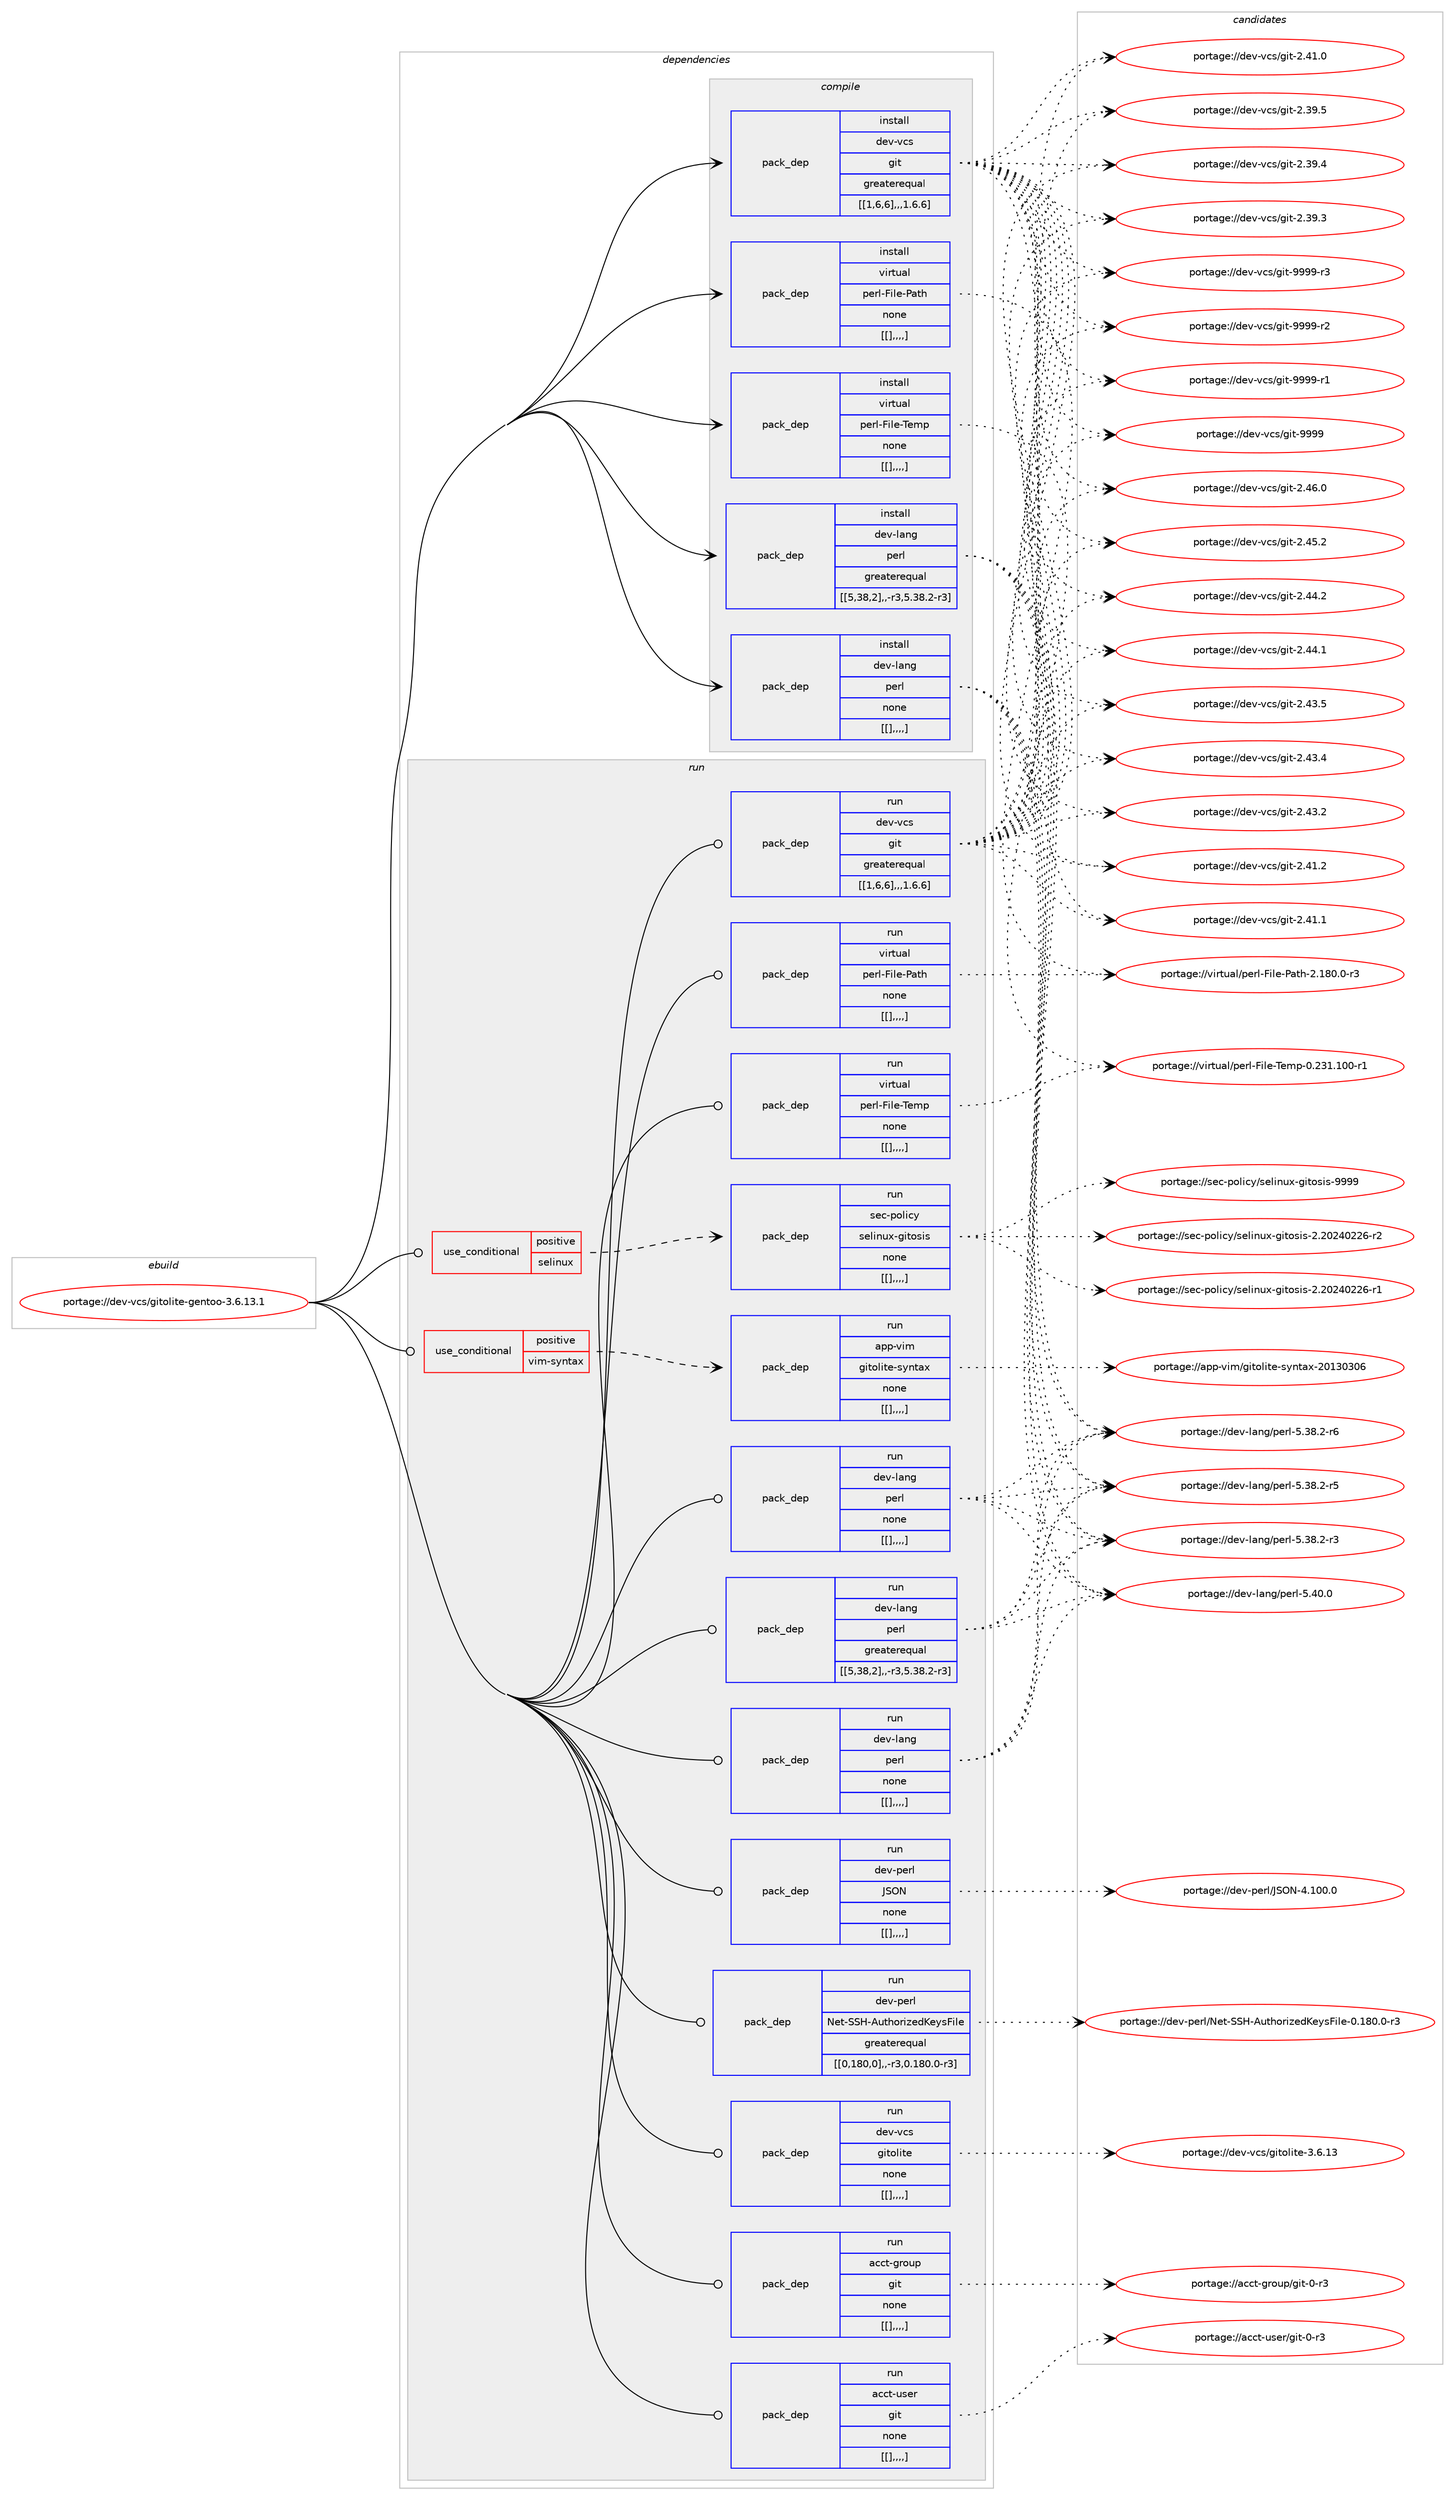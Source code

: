 digraph prolog {

# *************
# Graph options
# *************

newrank=true;
concentrate=true;
compound=true;
graph [rankdir=LR,fontname=Helvetica,fontsize=10,ranksep=1.5];#, ranksep=2.5, nodesep=0.2];
edge  [arrowhead=vee];
node  [fontname=Helvetica,fontsize=10];

# **********
# The ebuild
# **********

subgraph cluster_leftcol {
color=gray;
label=<<i>ebuild</i>>;
id [label="portage://dev-vcs/gitolite-gentoo-3.6.13.1", color=red, width=4, href="../dev-vcs/gitolite-gentoo-3.6.13.1.svg"];
}

# ****************
# The dependencies
# ****************

subgraph cluster_midcol {
color=gray;
label=<<i>dependencies</i>>;
subgraph cluster_compile {
fillcolor="#eeeeee";
style=filled;
label=<<i>compile</i>>;
subgraph pack160600 {
dependency226395 [label=<<TABLE BORDER="0" CELLBORDER="1" CELLSPACING="0" CELLPADDING="4" WIDTH="220"><TR><TD ROWSPAN="6" CELLPADDING="30">pack_dep</TD></TR><TR><TD WIDTH="110">install</TD></TR><TR><TD>dev-lang</TD></TR><TR><TD>perl</TD></TR><TR><TD>greaterequal</TD></TR><TR><TD>[[5,38,2],,-r3,5.38.2-r3]</TD></TR></TABLE>>, shape=none, color=blue];
}
id:e -> dependency226395:w [weight=20,style="solid",arrowhead="vee"];
subgraph pack160601 {
dependency226396 [label=<<TABLE BORDER="0" CELLBORDER="1" CELLSPACING="0" CELLPADDING="4" WIDTH="220"><TR><TD ROWSPAN="6" CELLPADDING="30">pack_dep</TD></TR><TR><TD WIDTH="110">install</TD></TR><TR><TD>dev-lang</TD></TR><TR><TD>perl</TD></TR><TR><TD>none</TD></TR><TR><TD>[[],,,,]</TD></TR></TABLE>>, shape=none, color=blue];
}
id:e -> dependency226396:w [weight=20,style="solid",arrowhead="vee"];
subgraph pack160602 {
dependency226397 [label=<<TABLE BORDER="0" CELLBORDER="1" CELLSPACING="0" CELLPADDING="4" WIDTH="220"><TR><TD ROWSPAN="6" CELLPADDING="30">pack_dep</TD></TR><TR><TD WIDTH="110">install</TD></TR><TR><TD>dev-vcs</TD></TR><TR><TD>git</TD></TR><TR><TD>greaterequal</TD></TR><TR><TD>[[1,6,6],,,1.6.6]</TD></TR></TABLE>>, shape=none, color=blue];
}
id:e -> dependency226397:w [weight=20,style="solid",arrowhead="vee"];
subgraph pack160603 {
dependency226398 [label=<<TABLE BORDER="0" CELLBORDER="1" CELLSPACING="0" CELLPADDING="4" WIDTH="220"><TR><TD ROWSPAN="6" CELLPADDING="30">pack_dep</TD></TR><TR><TD WIDTH="110">install</TD></TR><TR><TD>virtual</TD></TR><TR><TD>perl-File-Path</TD></TR><TR><TD>none</TD></TR><TR><TD>[[],,,,]</TD></TR></TABLE>>, shape=none, color=blue];
}
id:e -> dependency226398:w [weight=20,style="solid",arrowhead="vee"];
subgraph pack160604 {
dependency226399 [label=<<TABLE BORDER="0" CELLBORDER="1" CELLSPACING="0" CELLPADDING="4" WIDTH="220"><TR><TD ROWSPAN="6" CELLPADDING="30">pack_dep</TD></TR><TR><TD WIDTH="110">install</TD></TR><TR><TD>virtual</TD></TR><TR><TD>perl-File-Temp</TD></TR><TR><TD>none</TD></TR><TR><TD>[[],,,,]</TD></TR></TABLE>>, shape=none, color=blue];
}
id:e -> dependency226399:w [weight=20,style="solid",arrowhead="vee"];
}
subgraph cluster_compileandrun {
fillcolor="#eeeeee";
style=filled;
label=<<i>compile and run</i>>;
}
subgraph cluster_run {
fillcolor="#eeeeee";
style=filled;
label=<<i>run</i>>;
subgraph cond64340 {
dependency226400 [label=<<TABLE BORDER="0" CELLBORDER="1" CELLSPACING="0" CELLPADDING="4"><TR><TD ROWSPAN="3" CELLPADDING="10">use_conditional</TD></TR><TR><TD>positive</TD></TR><TR><TD>selinux</TD></TR></TABLE>>, shape=none, color=red];
subgraph pack160605 {
dependency226401 [label=<<TABLE BORDER="0" CELLBORDER="1" CELLSPACING="0" CELLPADDING="4" WIDTH="220"><TR><TD ROWSPAN="6" CELLPADDING="30">pack_dep</TD></TR><TR><TD WIDTH="110">run</TD></TR><TR><TD>sec-policy</TD></TR><TR><TD>selinux-gitosis</TD></TR><TR><TD>none</TD></TR><TR><TD>[[],,,,]</TD></TR></TABLE>>, shape=none, color=blue];
}
dependency226400:e -> dependency226401:w [weight=20,style="dashed",arrowhead="vee"];
}
id:e -> dependency226400:w [weight=20,style="solid",arrowhead="odot"];
subgraph cond64341 {
dependency226402 [label=<<TABLE BORDER="0" CELLBORDER="1" CELLSPACING="0" CELLPADDING="4"><TR><TD ROWSPAN="3" CELLPADDING="10">use_conditional</TD></TR><TR><TD>positive</TD></TR><TR><TD>vim-syntax</TD></TR></TABLE>>, shape=none, color=red];
subgraph pack160606 {
dependency226403 [label=<<TABLE BORDER="0" CELLBORDER="1" CELLSPACING="0" CELLPADDING="4" WIDTH="220"><TR><TD ROWSPAN="6" CELLPADDING="30">pack_dep</TD></TR><TR><TD WIDTH="110">run</TD></TR><TR><TD>app-vim</TD></TR><TR><TD>gitolite-syntax</TD></TR><TR><TD>none</TD></TR><TR><TD>[[],,,,]</TD></TR></TABLE>>, shape=none, color=blue];
}
dependency226402:e -> dependency226403:w [weight=20,style="dashed",arrowhead="vee"];
}
id:e -> dependency226402:w [weight=20,style="solid",arrowhead="odot"];
subgraph pack160607 {
dependency226404 [label=<<TABLE BORDER="0" CELLBORDER="1" CELLSPACING="0" CELLPADDING="4" WIDTH="220"><TR><TD ROWSPAN="6" CELLPADDING="30">pack_dep</TD></TR><TR><TD WIDTH="110">run</TD></TR><TR><TD>acct-group</TD></TR><TR><TD>git</TD></TR><TR><TD>none</TD></TR><TR><TD>[[],,,,]</TD></TR></TABLE>>, shape=none, color=blue];
}
id:e -> dependency226404:w [weight=20,style="solid",arrowhead="odot"];
subgraph pack160608 {
dependency226405 [label=<<TABLE BORDER="0" CELLBORDER="1" CELLSPACING="0" CELLPADDING="4" WIDTH="220"><TR><TD ROWSPAN="6" CELLPADDING="30">pack_dep</TD></TR><TR><TD WIDTH="110">run</TD></TR><TR><TD>acct-user</TD></TR><TR><TD>git</TD></TR><TR><TD>none</TD></TR><TR><TD>[[],,,,]</TD></TR></TABLE>>, shape=none, color=blue];
}
id:e -> dependency226405:w [weight=20,style="solid",arrowhead="odot"];
subgraph pack160609 {
dependency226406 [label=<<TABLE BORDER="0" CELLBORDER="1" CELLSPACING="0" CELLPADDING="4" WIDTH="220"><TR><TD ROWSPAN="6" CELLPADDING="30">pack_dep</TD></TR><TR><TD WIDTH="110">run</TD></TR><TR><TD>dev-lang</TD></TR><TR><TD>perl</TD></TR><TR><TD>greaterequal</TD></TR><TR><TD>[[5,38,2],,-r3,5.38.2-r3]</TD></TR></TABLE>>, shape=none, color=blue];
}
id:e -> dependency226406:w [weight=20,style="solid",arrowhead="odot"];
subgraph pack160610 {
dependency226407 [label=<<TABLE BORDER="0" CELLBORDER="1" CELLSPACING="0" CELLPADDING="4" WIDTH="220"><TR><TD ROWSPAN="6" CELLPADDING="30">pack_dep</TD></TR><TR><TD WIDTH="110">run</TD></TR><TR><TD>dev-lang</TD></TR><TR><TD>perl</TD></TR><TR><TD>none</TD></TR><TR><TD>[[],,,,]</TD></TR></TABLE>>, shape=none, color=blue];
}
id:e -> dependency226407:w [weight=20,style="solid",arrowhead="odot"];
subgraph pack160611 {
dependency226408 [label=<<TABLE BORDER="0" CELLBORDER="1" CELLSPACING="0" CELLPADDING="4" WIDTH="220"><TR><TD ROWSPAN="6" CELLPADDING="30">pack_dep</TD></TR><TR><TD WIDTH="110">run</TD></TR><TR><TD>dev-lang</TD></TR><TR><TD>perl</TD></TR><TR><TD>none</TD></TR><TR><TD>[[],,,,]</TD></TR></TABLE>>, shape=none, color=blue];
}
id:e -> dependency226408:w [weight=20,style="solid",arrowhead="odot"];
subgraph pack160612 {
dependency226409 [label=<<TABLE BORDER="0" CELLBORDER="1" CELLSPACING="0" CELLPADDING="4" WIDTH="220"><TR><TD ROWSPAN="6" CELLPADDING="30">pack_dep</TD></TR><TR><TD WIDTH="110">run</TD></TR><TR><TD>dev-perl</TD></TR><TR><TD>JSON</TD></TR><TR><TD>none</TD></TR><TR><TD>[[],,,,]</TD></TR></TABLE>>, shape=none, color=blue];
}
id:e -> dependency226409:w [weight=20,style="solid",arrowhead="odot"];
subgraph pack160613 {
dependency226410 [label=<<TABLE BORDER="0" CELLBORDER="1" CELLSPACING="0" CELLPADDING="4" WIDTH="220"><TR><TD ROWSPAN="6" CELLPADDING="30">pack_dep</TD></TR><TR><TD WIDTH="110">run</TD></TR><TR><TD>dev-perl</TD></TR><TR><TD>Net-SSH-AuthorizedKeysFile</TD></TR><TR><TD>greaterequal</TD></TR><TR><TD>[[0,180,0],,-r3,0.180.0-r3]</TD></TR></TABLE>>, shape=none, color=blue];
}
id:e -> dependency226410:w [weight=20,style="solid",arrowhead="odot"];
subgraph pack160614 {
dependency226411 [label=<<TABLE BORDER="0" CELLBORDER="1" CELLSPACING="0" CELLPADDING="4" WIDTH="220"><TR><TD ROWSPAN="6" CELLPADDING="30">pack_dep</TD></TR><TR><TD WIDTH="110">run</TD></TR><TR><TD>dev-vcs</TD></TR><TR><TD>git</TD></TR><TR><TD>greaterequal</TD></TR><TR><TD>[[1,6,6],,,1.6.6]</TD></TR></TABLE>>, shape=none, color=blue];
}
id:e -> dependency226411:w [weight=20,style="solid",arrowhead="odot"];
subgraph pack160615 {
dependency226412 [label=<<TABLE BORDER="0" CELLBORDER="1" CELLSPACING="0" CELLPADDING="4" WIDTH="220"><TR><TD ROWSPAN="6" CELLPADDING="30">pack_dep</TD></TR><TR><TD WIDTH="110">run</TD></TR><TR><TD>virtual</TD></TR><TR><TD>perl-File-Path</TD></TR><TR><TD>none</TD></TR><TR><TD>[[],,,,]</TD></TR></TABLE>>, shape=none, color=blue];
}
id:e -> dependency226412:w [weight=20,style="solid",arrowhead="odot"];
subgraph pack160616 {
dependency226413 [label=<<TABLE BORDER="0" CELLBORDER="1" CELLSPACING="0" CELLPADDING="4" WIDTH="220"><TR><TD ROWSPAN="6" CELLPADDING="30">pack_dep</TD></TR><TR><TD WIDTH="110">run</TD></TR><TR><TD>virtual</TD></TR><TR><TD>perl-File-Temp</TD></TR><TR><TD>none</TD></TR><TR><TD>[[],,,,]</TD></TR></TABLE>>, shape=none, color=blue];
}
id:e -> dependency226413:w [weight=20,style="solid",arrowhead="odot"];
subgraph pack160617 {
dependency226414 [label=<<TABLE BORDER="0" CELLBORDER="1" CELLSPACING="0" CELLPADDING="4" WIDTH="220"><TR><TD ROWSPAN="6" CELLPADDING="30">pack_dep</TD></TR><TR><TD WIDTH="110">run</TD></TR><TR><TD>dev-vcs</TD></TR><TR><TD>gitolite</TD></TR><TR><TD>none</TD></TR><TR><TD>[[],,,,]</TD></TR></TABLE>>, shape=none, color=blue];
}
id:e -> dependency226414:w [weight=20,style="solid",arrowhead="odot"];
}
}

# **************
# The candidates
# **************

subgraph cluster_choices {
rank=same;
color=gray;
label=<<i>candidates</i>>;

subgraph choice160600 {
color=black;
nodesep=1;
choice10010111845108971101034711210111410845534652484648 [label="portage://dev-lang/perl-5.40.0", color=red, width=4,href="../dev-lang/perl-5.40.0.svg"];
choice100101118451089711010347112101114108455346515646504511454 [label="portage://dev-lang/perl-5.38.2-r6", color=red, width=4,href="../dev-lang/perl-5.38.2-r6.svg"];
choice100101118451089711010347112101114108455346515646504511453 [label="portage://dev-lang/perl-5.38.2-r5", color=red, width=4,href="../dev-lang/perl-5.38.2-r5.svg"];
choice100101118451089711010347112101114108455346515646504511451 [label="portage://dev-lang/perl-5.38.2-r3", color=red, width=4,href="../dev-lang/perl-5.38.2-r3.svg"];
dependency226395:e -> choice10010111845108971101034711210111410845534652484648:w [style=dotted,weight="100"];
dependency226395:e -> choice100101118451089711010347112101114108455346515646504511454:w [style=dotted,weight="100"];
dependency226395:e -> choice100101118451089711010347112101114108455346515646504511453:w [style=dotted,weight="100"];
dependency226395:e -> choice100101118451089711010347112101114108455346515646504511451:w [style=dotted,weight="100"];
}
subgraph choice160601 {
color=black;
nodesep=1;
choice10010111845108971101034711210111410845534652484648 [label="portage://dev-lang/perl-5.40.0", color=red, width=4,href="../dev-lang/perl-5.40.0.svg"];
choice100101118451089711010347112101114108455346515646504511454 [label="portage://dev-lang/perl-5.38.2-r6", color=red, width=4,href="../dev-lang/perl-5.38.2-r6.svg"];
choice100101118451089711010347112101114108455346515646504511453 [label="portage://dev-lang/perl-5.38.2-r5", color=red, width=4,href="../dev-lang/perl-5.38.2-r5.svg"];
choice100101118451089711010347112101114108455346515646504511451 [label="portage://dev-lang/perl-5.38.2-r3", color=red, width=4,href="../dev-lang/perl-5.38.2-r3.svg"];
dependency226396:e -> choice10010111845108971101034711210111410845534652484648:w [style=dotted,weight="100"];
dependency226396:e -> choice100101118451089711010347112101114108455346515646504511454:w [style=dotted,weight="100"];
dependency226396:e -> choice100101118451089711010347112101114108455346515646504511453:w [style=dotted,weight="100"];
dependency226396:e -> choice100101118451089711010347112101114108455346515646504511451:w [style=dotted,weight="100"];
}
subgraph choice160602 {
color=black;
nodesep=1;
choice10010111845118991154710310511645575757574511451 [label="portage://dev-vcs/git-9999-r3", color=red, width=4,href="../dev-vcs/git-9999-r3.svg"];
choice10010111845118991154710310511645575757574511450 [label="portage://dev-vcs/git-9999-r2", color=red, width=4,href="../dev-vcs/git-9999-r2.svg"];
choice10010111845118991154710310511645575757574511449 [label="portage://dev-vcs/git-9999-r1", color=red, width=4,href="../dev-vcs/git-9999-r1.svg"];
choice1001011184511899115471031051164557575757 [label="portage://dev-vcs/git-9999", color=red, width=4,href="../dev-vcs/git-9999.svg"];
choice10010111845118991154710310511645504652544648 [label="portage://dev-vcs/git-2.46.0", color=red, width=4,href="../dev-vcs/git-2.46.0.svg"];
choice10010111845118991154710310511645504652534650 [label="portage://dev-vcs/git-2.45.2", color=red, width=4,href="../dev-vcs/git-2.45.2.svg"];
choice10010111845118991154710310511645504652524650 [label="portage://dev-vcs/git-2.44.2", color=red, width=4,href="../dev-vcs/git-2.44.2.svg"];
choice10010111845118991154710310511645504652524649 [label="portage://dev-vcs/git-2.44.1", color=red, width=4,href="../dev-vcs/git-2.44.1.svg"];
choice10010111845118991154710310511645504652514653 [label="portage://dev-vcs/git-2.43.5", color=red, width=4,href="../dev-vcs/git-2.43.5.svg"];
choice10010111845118991154710310511645504652514652 [label="portage://dev-vcs/git-2.43.4", color=red, width=4,href="../dev-vcs/git-2.43.4.svg"];
choice10010111845118991154710310511645504652514650 [label="portage://dev-vcs/git-2.43.2", color=red, width=4,href="../dev-vcs/git-2.43.2.svg"];
choice10010111845118991154710310511645504652494650 [label="portage://dev-vcs/git-2.41.2", color=red, width=4,href="../dev-vcs/git-2.41.2.svg"];
choice10010111845118991154710310511645504652494649 [label="portage://dev-vcs/git-2.41.1", color=red, width=4,href="../dev-vcs/git-2.41.1.svg"];
choice10010111845118991154710310511645504652494648 [label="portage://dev-vcs/git-2.41.0", color=red, width=4,href="../dev-vcs/git-2.41.0.svg"];
choice10010111845118991154710310511645504651574653 [label="portage://dev-vcs/git-2.39.5", color=red, width=4,href="../dev-vcs/git-2.39.5.svg"];
choice10010111845118991154710310511645504651574652 [label="portage://dev-vcs/git-2.39.4", color=red, width=4,href="../dev-vcs/git-2.39.4.svg"];
choice10010111845118991154710310511645504651574651 [label="portage://dev-vcs/git-2.39.3", color=red, width=4,href="../dev-vcs/git-2.39.3.svg"];
dependency226397:e -> choice10010111845118991154710310511645575757574511451:w [style=dotted,weight="100"];
dependency226397:e -> choice10010111845118991154710310511645575757574511450:w [style=dotted,weight="100"];
dependency226397:e -> choice10010111845118991154710310511645575757574511449:w [style=dotted,weight="100"];
dependency226397:e -> choice1001011184511899115471031051164557575757:w [style=dotted,weight="100"];
dependency226397:e -> choice10010111845118991154710310511645504652544648:w [style=dotted,weight="100"];
dependency226397:e -> choice10010111845118991154710310511645504652534650:w [style=dotted,weight="100"];
dependency226397:e -> choice10010111845118991154710310511645504652524650:w [style=dotted,weight="100"];
dependency226397:e -> choice10010111845118991154710310511645504652524649:w [style=dotted,weight="100"];
dependency226397:e -> choice10010111845118991154710310511645504652514653:w [style=dotted,weight="100"];
dependency226397:e -> choice10010111845118991154710310511645504652514652:w [style=dotted,weight="100"];
dependency226397:e -> choice10010111845118991154710310511645504652514650:w [style=dotted,weight="100"];
dependency226397:e -> choice10010111845118991154710310511645504652494650:w [style=dotted,weight="100"];
dependency226397:e -> choice10010111845118991154710310511645504652494649:w [style=dotted,weight="100"];
dependency226397:e -> choice10010111845118991154710310511645504652494648:w [style=dotted,weight="100"];
dependency226397:e -> choice10010111845118991154710310511645504651574653:w [style=dotted,weight="100"];
dependency226397:e -> choice10010111845118991154710310511645504651574652:w [style=dotted,weight="100"];
dependency226397:e -> choice10010111845118991154710310511645504651574651:w [style=dotted,weight="100"];
}
subgraph choice160603 {
color=black;
nodesep=1;
choice1181051141161179710847112101114108457010510810145809711610445504649564846484511451 [label="portage://virtual/perl-File-Path-2.180.0-r3", color=red, width=4,href="../virtual/perl-File-Path-2.180.0-r3.svg"];
dependency226398:e -> choice1181051141161179710847112101114108457010510810145809711610445504649564846484511451:w [style=dotted,weight="100"];
}
subgraph choice160604 {
color=black;
nodesep=1;
choice118105114116117971084711210111410845701051081014584101109112454846505149464948484511449 [label="portage://virtual/perl-File-Temp-0.231.100-r1", color=red, width=4,href="../virtual/perl-File-Temp-0.231.100-r1.svg"];
dependency226399:e -> choice118105114116117971084711210111410845701051081014584101109112454846505149464948484511449:w [style=dotted,weight="100"];
}
subgraph choice160605 {
color=black;
nodesep=1;
choice11510199451121111081059912147115101108105110117120451031051161111151051154557575757 [label="portage://sec-policy/selinux-gitosis-9999", color=red, width=4,href="../sec-policy/selinux-gitosis-9999.svg"];
choice115101994511211110810599121471151011081051101171204510310511611111510511545504650485052485050544511450 [label="portage://sec-policy/selinux-gitosis-2.20240226-r2", color=red, width=4,href="../sec-policy/selinux-gitosis-2.20240226-r2.svg"];
choice115101994511211110810599121471151011081051101171204510310511611111510511545504650485052485050544511449 [label="portage://sec-policy/selinux-gitosis-2.20240226-r1", color=red, width=4,href="../sec-policy/selinux-gitosis-2.20240226-r1.svg"];
dependency226401:e -> choice11510199451121111081059912147115101108105110117120451031051161111151051154557575757:w [style=dotted,weight="100"];
dependency226401:e -> choice115101994511211110810599121471151011081051101171204510310511611111510511545504650485052485050544511450:w [style=dotted,weight="100"];
dependency226401:e -> choice115101994511211110810599121471151011081051101171204510310511611111510511545504650485052485050544511449:w [style=dotted,weight="100"];
}
subgraph choice160606 {
color=black;
nodesep=1;
choice9711211245118105109471031051161111081051161014511512111011697120455048495148514854 [label="portage://app-vim/gitolite-syntax-20130306", color=red, width=4,href="../app-vim/gitolite-syntax-20130306.svg"];
dependency226403:e -> choice9711211245118105109471031051161111081051161014511512111011697120455048495148514854:w [style=dotted,weight="100"];
}
subgraph choice160607 {
color=black;
nodesep=1;
choice979999116451031141111171124710310511645484511451 [label="portage://acct-group/git-0-r3", color=red, width=4,href="../acct-group/git-0-r3.svg"];
dependency226404:e -> choice979999116451031141111171124710310511645484511451:w [style=dotted,weight="100"];
}
subgraph choice160608 {
color=black;
nodesep=1;
choice979999116451171151011144710310511645484511451 [label="portage://acct-user/git-0-r3", color=red, width=4,href="../acct-user/git-0-r3.svg"];
dependency226405:e -> choice979999116451171151011144710310511645484511451:w [style=dotted,weight="100"];
}
subgraph choice160609 {
color=black;
nodesep=1;
choice10010111845108971101034711210111410845534652484648 [label="portage://dev-lang/perl-5.40.0", color=red, width=4,href="../dev-lang/perl-5.40.0.svg"];
choice100101118451089711010347112101114108455346515646504511454 [label="portage://dev-lang/perl-5.38.2-r6", color=red, width=4,href="../dev-lang/perl-5.38.2-r6.svg"];
choice100101118451089711010347112101114108455346515646504511453 [label="portage://dev-lang/perl-5.38.2-r5", color=red, width=4,href="../dev-lang/perl-5.38.2-r5.svg"];
choice100101118451089711010347112101114108455346515646504511451 [label="portage://dev-lang/perl-5.38.2-r3", color=red, width=4,href="../dev-lang/perl-5.38.2-r3.svg"];
dependency226406:e -> choice10010111845108971101034711210111410845534652484648:w [style=dotted,weight="100"];
dependency226406:e -> choice100101118451089711010347112101114108455346515646504511454:w [style=dotted,weight="100"];
dependency226406:e -> choice100101118451089711010347112101114108455346515646504511453:w [style=dotted,weight="100"];
dependency226406:e -> choice100101118451089711010347112101114108455346515646504511451:w [style=dotted,weight="100"];
}
subgraph choice160610 {
color=black;
nodesep=1;
choice10010111845108971101034711210111410845534652484648 [label="portage://dev-lang/perl-5.40.0", color=red, width=4,href="../dev-lang/perl-5.40.0.svg"];
choice100101118451089711010347112101114108455346515646504511454 [label="portage://dev-lang/perl-5.38.2-r6", color=red, width=4,href="../dev-lang/perl-5.38.2-r6.svg"];
choice100101118451089711010347112101114108455346515646504511453 [label="portage://dev-lang/perl-5.38.2-r5", color=red, width=4,href="../dev-lang/perl-5.38.2-r5.svg"];
choice100101118451089711010347112101114108455346515646504511451 [label="portage://dev-lang/perl-5.38.2-r3", color=red, width=4,href="../dev-lang/perl-5.38.2-r3.svg"];
dependency226407:e -> choice10010111845108971101034711210111410845534652484648:w [style=dotted,weight="100"];
dependency226407:e -> choice100101118451089711010347112101114108455346515646504511454:w [style=dotted,weight="100"];
dependency226407:e -> choice100101118451089711010347112101114108455346515646504511453:w [style=dotted,weight="100"];
dependency226407:e -> choice100101118451089711010347112101114108455346515646504511451:w [style=dotted,weight="100"];
}
subgraph choice160611 {
color=black;
nodesep=1;
choice10010111845108971101034711210111410845534652484648 [label="portage://dev-lang/perl-5.40.0", color=red, width=4,href="../dev-lang/perl-5.40.0.svg"];
choice100101118451089711010347112101114108455346515646504511454 [label="portage://dev-lang/perl-5.38.2-r6", color=red, width=4,href="../dev-lang/perl-5.38.2-r6.svg"];
choice100101118451089711010347112101114108455346515646504511453 [label="portage://dev-lang/perl-5.38.2-r5", color=red, width=4,href="../dev-lang/perl-5.38.2-r5.svg"];
choice100101118451089711010347112101114108455346515646504511451 [label="portage://dev-lang/perl-5.38.2-r3", color=red, width=4,href="../dev-lang/perl-5.38.2-r3.svg"];
dependency226408:e -> choice10010111845108971101034711210111410845534652484648:w [style=dotted,weight="100"];
dependency226408:e -> choice100101118451089711010347112101114108455346515646504511454:w [style=dotted,weight="100"];
dependency226408:e -> choice100101118451089711010347112101114108455346515646504511453:w [style=dotted,weight="100"];
dependency226408:e -> choice100101118451089711010347112101114108455346515646504511451:w [style=dotted,weight="100"];
}
subgraph choice160612 {
color=black;
nodesep=1;
choice1001011184511210111410847748379784552464948484648 [label="portage://dev-perl/JSON-4.100.0", color=red, width=4,href="../dev-perl/JSON-4.100.0.svg"];
dependency226409:e -> choice1001011184511210111410847748379784552464948484648:w [style=dotted,weight="100"];
}
subgraph choice160613 {
color=black;
nodesep=1;
choice100101118451121011141084778101116458383724565117116104111114105122101100751011211157010510810145484649564846484511451 [label="portage://dev-perl/Net-SSH-AuthorizedKeysFile-0.180.0-r3", color=red, width=4,href="../dev-perl/Net-SSH-AuthorizedKeysFile-0.180.0-r3.svg"];
dependency226410:e -> choice100101118451121011141084778101116458383724565117116104111114105122101100751011211157010510810145484649564846484511451:w [style=dotted,weight="100"];
}
subgraph choice160614 {
color=black;
nodesep=1;
choice10010111845118991154710310511645575757574511451 [label="portage://dev-vcs/git-9999-r3", color=red, width=4,href="../dev-vcs/git-9999-r3.svg"];
choice10010111845118991154710310511645575757574511450 [label="portage://dev-vcs/git-9999-r2", color=red, width=4,href="../dev-vcs/git-9999-r2.svg"];
choice10010111845118991154710310511645575757574511449 [label="portage://dev-vcs/git-9999-r1", color=red, width=4,href="../dev-vcs/git-9999-r1.svg"];
choice1001011184511899115471031051164557575757 [label="portage://dev-vcs/git-9999", color=red, width=4,href="../dev-vcs/git-9999.svg"];
choice10010111845118991154710310511645504652544648 [label="portage://dev-vcs/git-2.46.0", color=red, width=4,href="../dev-vcs/git-2.46.0.svg"];
choice10010111845118991154710310511645504652534650 [label="portage://dev-vcs/git-2.45.2", color=red, width=4,href="../dev-vcs/git-2.45.2.svg"];
choice10010111845118991154710310511645504652524650 [label="portage://dev-vcs/git-2.44.2", color=red, width=4,href="../dev-vcs/git-2.44.2.svg"];
choice10010111845118991154710310511645504652524649 [label="portage://dev-vcs/git-2.44.1", color=red, width=4,href="../dev-vcs/git-2.44.1.svg"];
choice10010111845118991154710310511645504652514653 [label="portage://dev-vcs/git-2.43.5", color=red, width=4,href="../dev-vcs/git-2.43.5.svg"];
choice10010111845118991154710310511645504652514652 [label="portage://dev-vcs/git-2.43.4", color=red, width=4,href="../dev-vcs/git-2.43.4.svg"];
choice10010111845118991154710310511645504652514650 [label="portage://dev-vcs/git-2.43.2", color=red, width=4,href="../dev-vcs/git-2.43.2.svg"];
choice10010111845118991154710310511645504652494650 [label="portage://dev-vcs/git-2.41.2", color=red, width=4,href="../dev-vcs/git-2.41.2.svg"];
choice10010111845118991154710310511645504652494649 [label="portage://dev-vcs/git-2.41.1", color=red, width=4,href="../dev-vcs/git-2.41.1.svg"];
choice10010111845118991154710310511645504652494648 [label="portage://dev-vcs/git-2.41.0", color=red, width=4,href="../dev-vcs/git-2.41.0.svg"];
choice10010111845118991154710310511645504651574653 [label="portage://dev-vcs/git-2.39.5", color=red, width=4,href="../dev-vcs/git-2.39.5.svg"];
choice10010111845118991154710310511645504651574652 [label="portage://dev-vcs/git-2.39.4", color=red, width=4,href="../dev-vcs/git-2.39.4.svg"];
choice10010111845118991154710310511645504651574651 [label="portage://dev-vcs/git-2.39.3", color=red, width=4,href="../dev-vcs/git-2.39.3.svg"];
dependency226411:e -> choice10010111845118991154710310511645575757574511451:w [style=dotted,weight="100"];
dependency226411:e -> choice10010111845118991154710310511645575757574511450:w [style=dotted,weight="100"];
dependency226411:e -> choice10010111845118991154710310511645575757574511449:w [style=dotted,weight="100"];
dependency226411:e -> choice1001011184511899115471031051164557575757:w [style=dotted,weight="100"];
dependency226411:e -> choice10010111845118991154710310511645504652544648:w [style=dotted,weight="100"];
dependency226411:e -> choice10010111845118991154710310511645504652534650:w [style=dotted,weight="100"];
dependency226411:e -> choice10010111845118991154710310511645504652524650:w [style=dotted,weight="100"];
dependency226411:e -> choice10010111845118991154710310511645504652524649:w [style=dotted,weight="100"];
dependency226411:e -> choice10010111845118991154710310511645504652514653:w [style=dotted,weight="100"];
dependency226411:e -> choice10010111845118991154710310511645504652514652:w [style=dotted,weight="100"];
dependency226411:e -> choice10010111845118991154710310511645504652514650:w [style=dotted,weight="100"];
dependency226411:e -> choice10010111845118991154710310511645504652494650:w [style=dotted,weight="100"];
dependency226411:e -> choice10010111845118991154710310511645504652494649:w [style=dotted,weight="100"];
dependency226411:e -> choice10010111845118991154710310511645504652494648:w [style=dotted,weight="100"];
dependency226411:e -> choice10010111845118991154710310511645504651574653:w [style=dotted,weight="100"];
dependency226411:e -> choice10010111845118991154710310511645504651574652:w [style=dotted,weight="100"];
dependency226411:e -> choice10010111845118991154710310511645504651574651:w [style=dotted,weight="100"];
}
subgraph choice160615 {
color=black;
nodesep=1;
choice1181051141161179710847112101114108457010510810145809711610445504649564846484511451 [label="portage://virtual/perl-File-Path-2.180.0-r3", color=red, width=4,href="../virtual/perl-File-Path-2.180.0-r3.svg"];
dependency226412:e -> choice1181051141161179710847112101114108457010510810145809711610445504649564846484511451:w [style=dotted,weight="100"];
}
subgraph choice160616 {
color=black;
nodesep=1;
choice118105114116117971084711210111410845701051081014584101109112454846505149464948484511449 [label="portage://virtual/perl-File-Temp-0.231.100-r1", color=red, width=4,href="../virtual/perl-File-Temp-0.231.100-r1.svg"];
dependency226413:e -> choice118105114116117971084711210111410845701051081014584101109112454846505149464948484511449:w [style=dotted,weight="100"];
}
subgraph choice160617 {
color=black;
nodesep=1;
choice10010111845118991154710310511611110810511610145514654464951 [label="portage://dev-vcs/gitolite-3.6.13", color=red, width=4,href="../dev-vcs/gitolite-3.6.13.svg"];
dependency226414:e -> choice10010111845118991154710310511611110810511610145514654464951:w [style=dotted,weight="100"];
}
}

}
